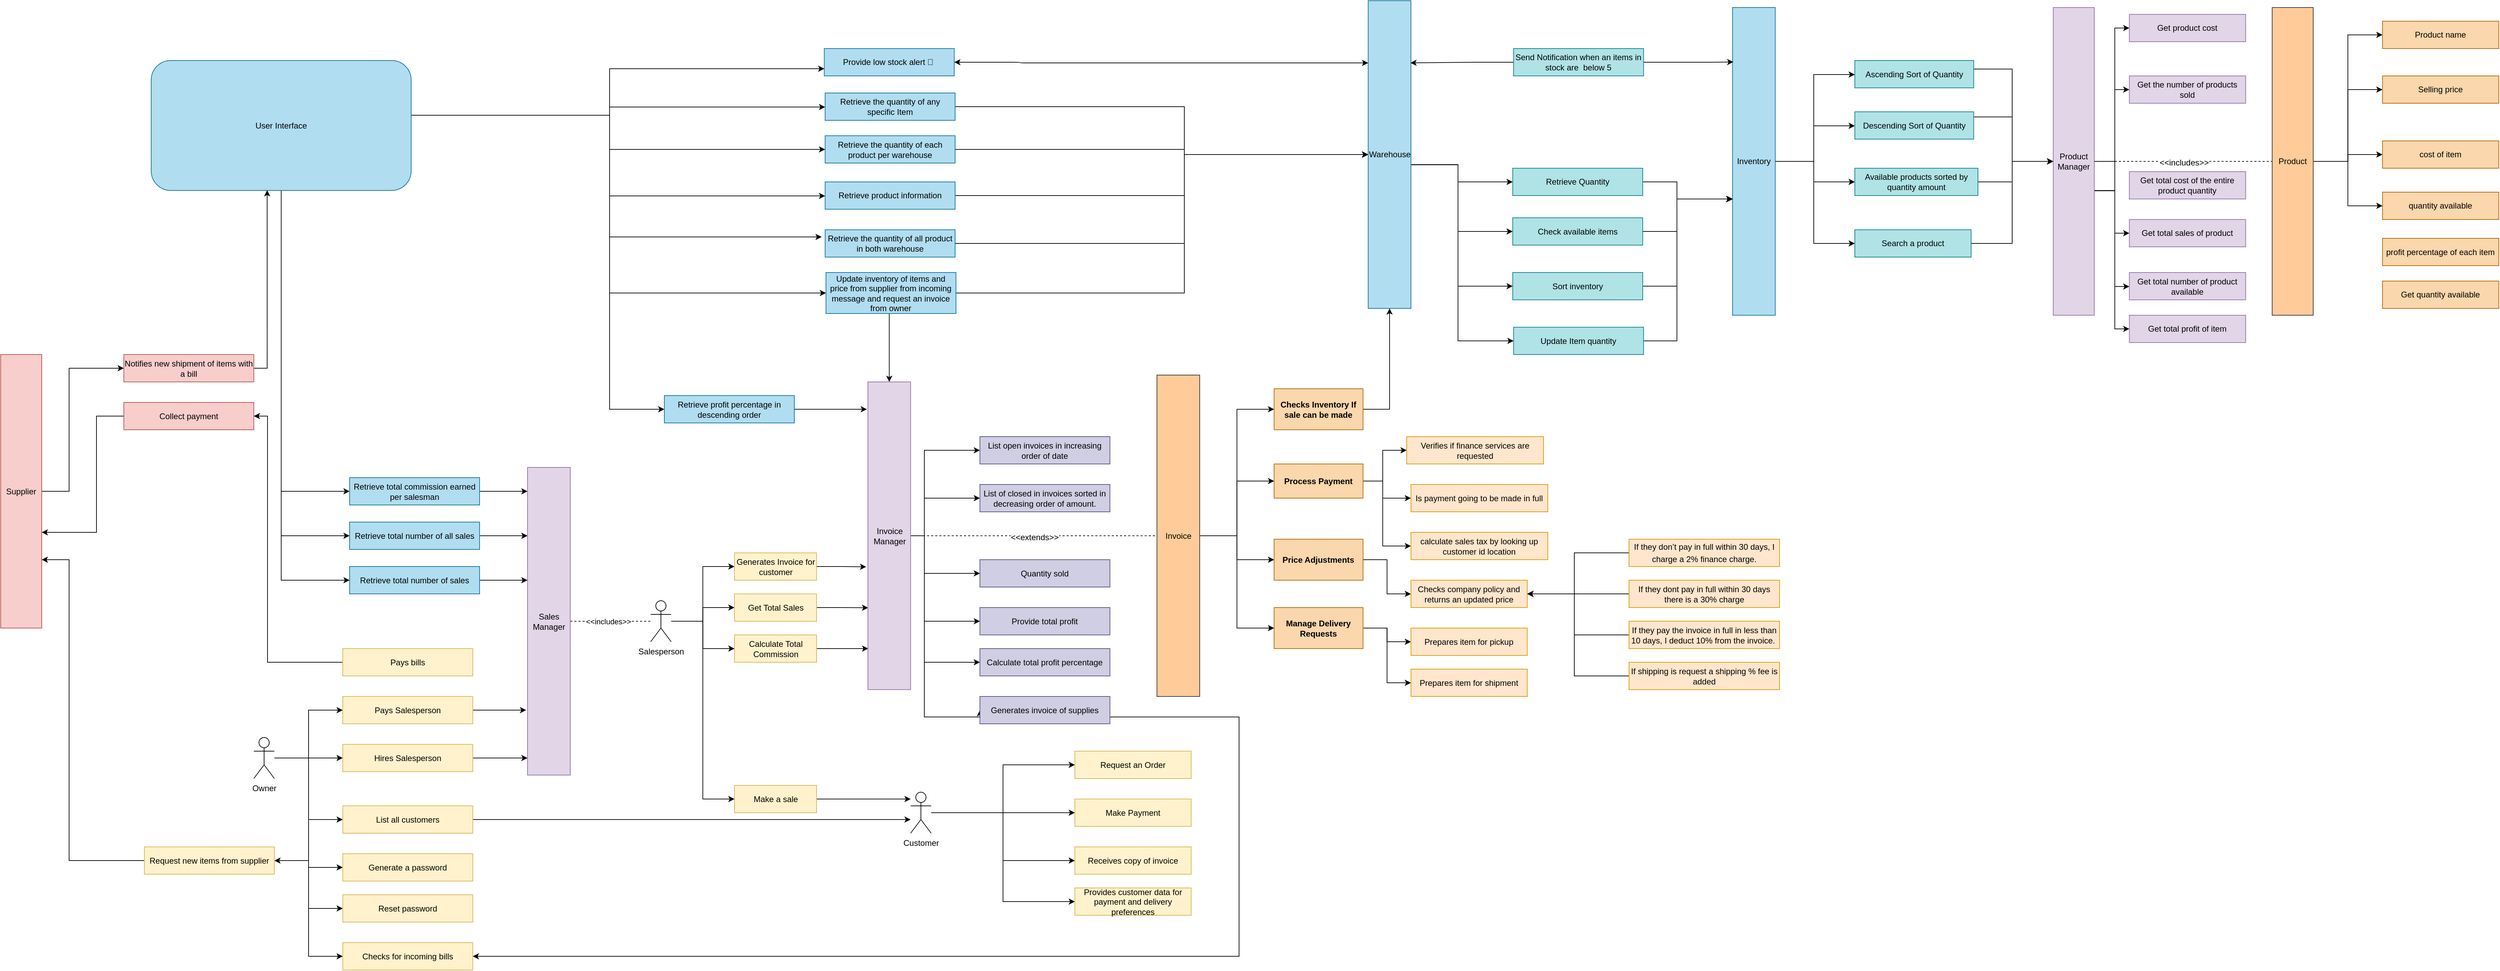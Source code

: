 <mxfile version="16.5.1" type="device"><diagram id="qvKBZoAzHhXvtCBrUvhM" name="Page-1"><mxGraphModel dx="4019" dy="811" grid="1" gridSize="10" guides="1" tooltips="1" connect="1" arrows="1" fold="1" page="1" pageScale="1" pageWidth="850" pageHeight="1100" math="0" shadow="0"><root><mxCell id="0"/><mxCell id="1" parent="0"/><mxCell id="gy51O4LpPUBFmCpG7Qxq-99" style="edgeStyle=orthogonalEdgeStyle;rounded=0;orthogonalLoop=1;jettySize=auto;html=1;fontSize=12;entryX=0;entryY=0.5;entryDx=0;entryDy=0;" parent="1" source="gy51O4LpPUBFmCpG7Qxq-48" target="gy51O4LpPUBFmCpG7Qxq-45" edge="1"><mxGeometry relative="1" as="geometry"><Array as="points"><mxPoint x="1410" y="2272.5"/><mxPoint x="1410" y="2367.5"/></Array></mxGeometry></mxCell><mxCell id="gy51O4LpPUBFmCpG7Qxq-208" style="edgeStyle=orthogonalEdgeStyle;rounded=0;orthogonalLoop=1;jettySize=auto;html=1;entryX=0;entryY=0.5;entryDx=0;entryDy=0;fontSize=12;" parent="1" source="gy51O4LpPUBFmCpG7Qxq-48" target="gy51O4LpPUBFmCpG7Qxq-44" edge="1"><mxGeometry relative="1" as="geometry"><Array as="points"><mxPoint x="1410" y="2272.5"/><mxPoint x="1410" y="2227.5"/></Array></mxGeometry></mxCell><mxCell id="gy51O4LpPUBFmCpG7Qxq-209" style="edgeStyle=orthogonalEdgeStyle;rounded=0;orthogonalLoop=1;jettySize=auto;html=1;fontSize=12;" parent="1" source="gy51O4LpPUBFmCpG7Qxq-48" target="gy51O4LpPUBFmCpG7Qxq-114" edge="1"><mxGeometry relative="1" as="geometry"><Array as="points"><mxPoint x="1410" y="2272.5"/><mxPoint x="1410" y="2297.5"/></Array></mxGeometry></mxCell><mxCell id="gy51O4LpPUBFmCpG7Qxq-48" value="Process Payment" style="rounded=0;whiteSpace=wrap;html=1;fontStyle=1;horizontal=1;verticalAlign=middle;fillColor=#fad7ac;strokeColor=#b46504;" parent="1" vertex="1"><mxGeometry x="1251.25" y="2247.5" width="130" height="50" as="geometry"/></mxCell><mxCell id="gy51O4LpPUBFmCpG7Qxq-25" style="edgeStyle=orthogonalEdgeStyle;rounded=0;orthogonalLoop=1;jettySize=auto;html=1;entryX=0;entryY=0.5;entryDx=0;entryDy=0;" parent="1" source="i9RxrYP4Cu110lm3CexR-2" target="gy51O4LpPUBFmCpG7Qxq-19" edge="1"><mxGeometry relative="1" as="geometry"/></mxCell><mxCell id="gy51O4LpPUBFmCpG7Qxq-26" style="edgeStyle=orthogonalEdgeStyle;rounded=0;orthogonalLoop=1;jettySize=auto;html=1;entryX=0;entryY=0.5;entryDx=0;entryDy=0;" parent="1" source="i9RxrYP4Cu110lm3CexR-2" target="gy51O4LpPUBFmCpG7Qxq-20" edge="1"><mxGeometry relative="1" as="geometry"/></mxCell><mxCell id="R4XS7ulPyJC8YvmVshV7-45" style="edgeStyle=orthogonalEdgeStyle;rounded=0;orthogonalLoop=1;jettySize=auto;html=1;entryX=0;entryY=0.5;entryDx=0;entryDy=0;" edge="1" parent="1" source="i9RxrYP4Cu110lm3CexR-2" target="R4XS7ulPyJC8YvmVshV7-8"><mxGeometry relative="1" as="geometry"/></mxCell><mxCell id="R4XS7ulPyJC8YvmVshV7-95" style="edgeStyle=orthogonalEdgeStyle;rounded=0;orthogonalLoop=1;jettySize=auto;html=1;entryX=0;entryY=0.5;entryDx=0;entryDy=0;" edge="1" parent="1" source="i9RxrYP4Cu110lm3CexR-2" target="R4XS7ulPyJC8YvmVshV7-94"><mxGeometry relative="1" as="geometry"/></mxCell><mxCell id="i9RxrYP4Cu110lm3CexR-2" value="Salesperson" style="shape=umlActor;verticalLabelPosition=bottom;verticalAlign=top;html=1;outlineConnect=0;" parent="1" vertex="1"><mxGeometry x="340" y="2447.5" width="30" height="60" as="geometry"/></mxCell><mxCell id="gy51O4LpPUBFmCpG7Qxq-85" style="edgeStyle=orthogonalEdgeStyle;rounded=0;orthogonalLoop=1;jettySize=auto;html=1;entryX=0;entryY=0.5;entryDx=0;entryDy=0;" parent="1" source="i9RxrYP4Cu110lm3CexR-4" target="gy51O4LpPUBFmCpG7Qxq-28" edge="1"><mxGeometry relative="1" as="geometry"/></mxCell><mxCell id="gy51O4LpPUBFmCpG7Qxq-86" style="edgeStyle=orthogonalEdgeStyle;rounded=0;orthogonalLoop=1;jettySize=auto;html=1;entryX=0;entryY=0.5;entryDx=0;entryDy=0;" parent="1" source="i9RxrYP4Cu110lm3CexR-4" target="gy51O4LpPUBFmCpG7Qxq-83" edge="1"><mxGeometry relative="1" as="geometry"/></mxCell><mxCell id="R4XS7ulPyJC8YvmVshV7-102" style="edgeStyle=orthogonalEdgeStyle;rounded=0;orthogonalLoop=1;jettySize=auto;html=1;entryX=0;entryY=0.5;entryDx=0;entryDy=0;" edge="1" parent="1" source="i9RxrYP4Cu110lm3CexR-4" target="gy51O4LpPUBFmCpG7Qxq-120"><mxGeometry relative="1" as="geometry"/></mxCell><mxCell id="R4XS7ulPyJC8YvmVshV7-111" style="edgeStyle=orthogonalEdgeStyle;rounded=0;orthogonalLoop=1;jettySize=auto;html=1;entryX=0;entryY=0.5;entryDx=0;entryDy=0;" edge="1" parent="1" source="i9RxrYP4Cu110lm3CexR-4" target="R4XS7ulPyJC8YvmVshV7-110"><mxGeometry relative="1" as="geometry"/></mxCell><mxCell id="i9RxrYP4Cu110lm3CexR-4" value="Customer" style="shape=umlActor;verticalLabelPosition=bottom;verticalAlign=top;html=1;outlineConnect=0;" parent="1" vertex="1"><mxGeometry x="720" y="2727.5" width="30" height="60" as="geometry"/></mxCell><mxCell id="R4XS7ulPyJC8YvmVshV7-157" style="edgeStyle=orthogonalEdgeStyle;rounded=0;orthogonalLoop=1;jettySize=auto;html=1;" edge="1" parent="1" source="i9RxrYP4Cu110lm3CexR-16"><mxGeometry relative="1" as="geometry"><mxPoint x="1921" y="1860" as="targetPoint"/><Array as="points"><mxPoint x="1840" y="1835"/><mxPoint x="1840" y="1860"/><mxPoint x="1921" y="1860"/></Array></mxGeometry></mxCell><mxCell id="i9RxrYP4Cu110lm3CexR-16" value="Retrieve Quantity" style="rounded=0;whiteSpace=wrap;html=1;fillColor=#b0e3e6;strokeColor=#0e8088;" parent="1" vertex="1"><mxGeometry x="1600" y="1815" width="190" height="40" as="geometry"/></mxCell><mxCell id="R4XS7ulPyJC8YvmVshV7-140" style="edgeStyle=orthogonalEdgeStyle;rounded=0;orthogonalLoop=1;jettySize=auto;html=1;entryX=0;entryY=0.5;entryDx=0;entryDy=0;" edge="1" parent="1" source="gy51O4LpPUBFmCpG7Qxq-11" target="gy51O4LpPUBFmCpG7Qxq-184"><mxGeometry relative="1" as="geometry"><Array as="points"><mxPoint x="2330" y="1670"/><mxPoint x="2330" y="1805"/></Array></mxGeometry></mxCell><mxCell id="gy51O4LpPUBFmCpG7Qxq-11" value="Ascending Sort of Quantity" style="rounded=0;whiteSpace=wrap;html=1;fillColor=#b0e3e6;strokeColor=#0e8088;" parent="1" vertex="1"><mxGeometry x="2100" y="1657.5" width="173.75" height="40" as="geometry"/></mxCell><mxCell id="R4XS7ulPyJC8YvmVshV7-127" style="edgeStyle=orthogonalEdgeStyle;rounded=0;orthogonalLoop=1;jettySize=auto;html=1;entryX=0;entryY=0.5;entryDx=0;entryDy=0;" edge="1" parent="1" source="gy51O4LpPUBFmCpG7Qxq-13" target="gy51O4LpPUBFmCpG7Qxq-142"><mxGeometry relative="1" as="geometry"><mxPoint x="1386" y="1795" as="targetPoint"/><Array as="points"><mxPoint x="1120" y="1788"/><mxPoint x="1120" y="1795"/></Array></mxGeometry></mxCell><mxCell id="gy51O4LpPUBFmCpG7Qxq-13" value="&lt;span&gt;Retrieve the quantity of each product per warehouse&lt;/span&gt;" style="rounded=0;whiteSpace=wrap;html=1;fillColor=#b1ddf0;strokeColor=#10739e;" parent="1" vertex="1"><mxGeometry x="595" y="1767.5" width="190" height="40" as="geometry"/></mxCell><mxCell id="R4XS7ulPyJC8YvmVshV7-25" style="edgeStyle=orthogonalEdgeStyle;rounded=0;orthogonalLoop=1;jettySize=auto;html=1;entryX=0.006;entryY=0.734;entryDx=0;entryDy=0;entryPerimeter=0;" edge="1" parent="1" source="gy51O4LpPUBFmCpG7Qxq-19" target="gy51O4LpPUBFmCpG7Qxq-159"><mxGeometry relative="1" as="geometry"><Array as="points"/></mxGeometry></mxCell><mxCell id="gy51O4LpPUBFmCpG7Qxq-19" value="Get Total Sales" style="rounded=0;whiteSpace=wrap;html=1;fillColor=#fff2cc;strokeColor=#d6b656;" parent="1" vertex="1"><mxGeometry x="462.5" y="2437.5" width="120" height="40" as="geometry"/></mxCell><mxCell id="R4XS7ulPyJC8YvmVshV7-26" style="edgeStyle=orthogonalEdgeStyle;rounded=0;orthogonalLoop=1;jettySize=auto;html=1;" edge="1" parent="1" source="gy51O4LpPUBFmCpG7Qxq-20"><mxGeometry relative="1" as="geometry"><mxPoint x="658" y="2517.5" as="targetPoint"/><Array as="points"><mxPoint x="658" y="2517.5"/></Array></mxGeometry></mxCell><mxCell id="gy51O4LpPUBFmCpG7Qxq-20" value="Calculate Total Commission" style="rounded=0;whiteSpace=wrap;html=1;fillColor=#fff2cc;strokeColor=#d6b656;" parent="1" vertex="1"><mxGeometry x="462.5" y="2497.5" width="120" height="40" as="geometry"/></mxCell><mxCell id="gy51O4LpPUBFmCpG7Qxq-28" value="Request an Order" style="rounded=0;whiteSpace=wrap;html=1;fillColor=#fff2cc;strokeColor=#d6b656;" parent="1" vertex="1"><mxGeometry x="960" y="2667.5" width="170" height="40" as="geometry"/></mxCell><mxCell id="R4XS7ulPyJC8YvmVshV7-53" style="edgeStyle=orthogonalEdgeStyle;rounded=0;orthogonalLoop=1;jettySize=auto;html=1;entryX=0;entryY=0.5;entryDx=0;entryDy=0;" edge="1" parent="1" source="gy51O4LpPUBFmCpG7Qxq-31" target="R4XS7ulPyJC8YvmVshV7-10"><mxGeometry relative="1" as="geometry"/></mxCell><mxCell id="R4XS7ulPyJC8YvmVshV7-55" style="edgeStyle=orthogonalEdgeStyle;rounded=0;orthogonalLoop=1;jettySize=auto;html=1;entryX=0;entryY=0.5;entryDx=0;entryDy=0;" edge="1" parent="1" source="gy51O4LpPUBFmCpG7Qxq-31" target="R4XS7ulPyJC8YvmVshV7-54"><mxGeometry relative="1" as="geometry"/></mxCell><mxCell id="R4XS7ulPyJC8YvmVshV7-90" style="edgeStyle=orthogonalEdgeStyle;rounded=0;orthogonalLoop=1;jettySize=auto;html=1;entryX=0;entryY=0.5;entryDx=0;entryDy=0;" edge="1" parent="1" source="gy51O4LpPUBFmCpG7Qxq-31" target="R4XS7ulPyJC8YvmVshV7-89"><mxGeometry relative="1" as="geometry"/></mxCell><mxCell id="R4XS7ulPyJC8YvmVshV7-97" style="edgeStyle=orthogonalEdgeStyle;rounded=0;orthogonalLoop=1;jettySize=auto;html=1;entryX=0;entryY=0.5;entryDx=0;entryDy=0;" edge="1" parent="1" source="gy51O4LpPUBFmCpG7Qxq-31" target="R4XS7ulPyJC8YvmVshV7-96"><mxGeometry relative="1" as="geometry"/></mxCell><mxCell id="R4XS7ulPyJC8YvmVshV7-105" style="edgeStyle=orthogonalEdgeStyle;rounded=0;orthogonalLoop=1;jettySize=auto;html=1;entryX=0;entryY=0.5;entryDx=0;entryDy=0;" edge="1" parent="1" source="gy51O4LpPUBFmCpG7Qxq-31" target="R4XS7ulPyJC8YvmVshV7-103"><mxGeometry relative="1" as="geometry"/></mxCell><mxCell id="R4XS7ulPyJC8YvmVshV7-106" style="edgeStyle=orthogonalEdgeStyle;rounded=0;orthogonalLoop=1;jettySize=auto;html=1;entryX=0;entryY=0.5;entryDx=0;entryDy=0;" edge="1" parent="1" source="gy51O4LpPUBFmCpG7Qxq-31" target="R4XS7ulPyJC8YvmVshV7-104"><mxGeometry relative="1" as="geometry"/></mxCell><mxCell id="R4XS7ulPyJC8YvmVshV7-120" style="edgeStyle=orthogonalEdgeStyle;rounded=0;orthogonalLoop=1;jettySize=auto;html=1;entryX=1;entryY=0.5;entryDx=0;entryDy=0;" edge="1" parent="1" source="gy51O4LpPUBFmCpG7Qxq-31" target="R4XS7ulPyJC8YvmVshV7-107"><mxGeometry relative="1" as="geometry"><Array as="points"><mxPoint x="-160" y="2677.5"/><mxPoint x="-160" y="2827.5"/></Array></mxGeometry></mxCell><mxCell id="gy51O4LpPUBFmCpG7Qxq-31" value="Owner" style="shape=umlActor;verticalLabelPosition=bottom;verticalAlign=top;html=1;outlineConnect=0;" parent="1" vertex="1"><mxGeometry x="-240" y="2647.5" width="30" height="60" as="geometry"/></mxCell><mxCell id="gy51O4LpPUBFmCpG7Qxq-44" value="Verifies if finance services are requested" style="rounded=0;whiteSpace=wrap;html=1;fillColor=#ffe6cc;strokeColor=#d79b00;" parent="1" vertex="1"><mxGeometry x="1445" y="2207.5" width="200" height="40" as="geometry"/></mxCell><mxCell id="gy51O4LpPUBFmCpG7Qxq-45" value="calculate sales tax by looking up customer id location" style="rounded=0;whiteSpace=wrap;html=1;fillColor=#ffe6cc;strokeColor=#d79b00;" parent="1" vertex="1"><mxGeometry x="1451.25" y="2347.5" width="200" height="40" as="geometry"/></mxCell><mxCell id="gy51O4LpPUBFmCpG7Qxq-57" value="Prepares item for pickup" style="rounded=0;whiteSpace=wrap;html=1;fillColor=#ffe6cc;strokeColor=#d79b00;" parent="1" vertex="1"><mxGeometry x="1451.25" y="2487.5" width="170" height="40" as="geometry"/></mxCell><mxCell id="gy51O4LpPUBFmCpG7Qxq-58" value="Prepares item for shipment" style="rounded=0;whiteSpace=wrap;html=1;fillColor=#ffe6cc;strokeColor=#d79b00;" parent="1" vertex="1"><mxGeometry x="1451.25" y="2547.5" width="170" height="40" as="geometry"/></mxCell><mxCell id="gy51O4LpPUBFmCpG7Qxq-101" style="edgeStyle=orthogonalEdgeStyle;rounded=0;orthogonalLoop=1;jettySize=auto;html=1;entryX=0;entryY=0.5;entryDx=0;entryDy=0;fontSize=12;" parent="1" source="gy51O4LpPUBFmCpG7Qxq-81" target="gy51O4LpPUBFmCpG7Qxq-57" edge="1"><mxGeometry relative="1" as="geometry"/></mxCell><mxCell id="gy51O4LpPUBFmCpG7Qxq-102" style="edgeStyle=orthogonalEdgeStyle;rounded=0;orthogonalLoop=1;jettySize=auto;html=1;entryX=0;entryY=0.5;entryDx=0;entryDy=0;fontSize=12;" parent="1" source="gy51O4LpPUBFmCpG7Qxq-81" target="gy51O4LpPUBFmCpG7Qxq-58" edge="1"><mxGeometry relative="1" as="geometry"/></mxCell><mxCell id="gy51O4LpPUBFmCpG7Qxq-81" value="Manage Delivery Requests" style="rounded=0;whiteSpace=wrap;html=1;fontStyle=1;horizontal=1;verticalAlign=middle;fillColor=#fad7ac;strokeColor=#b46504;" parent="1" vertex="1"><mxGeometry x="1251.25" y="2457.5" width="130" height="60" as="geometry"/></mxCell><mxCell id="gy51O4LpPUBFmCpG7Qxq-127" style="edgeStyle=orthogonalEdgeStyle;rounded=0;orthogonalLoop=1;jettySize=auto;html=1;fontSize=12;entryX=0;entryY=0.5;entryDx=0;entryDy=0;" parent="1" source="gy51O4LpPUBFmCpG7Qxq-82" target="gy51O4LpPUBFmCpG7Qxq-11" edge="1"><mxGeometry relative="1" as="geometry"><Array as="points"><mxPoint x="2040" y="1805"/><mxPoint x="2040" y="1678"/><mxPoint x="2100" y="1678"/></Array></mxGeometry></mxCell><mxCell id="R4XS7ulPyJC8YvmVshV7-158" style="edgeStyle=orthogonalEdgeStyle;rounded=0;orthogonalLoop=1;jettySize=auto;html=1;entryX=0;entryY=0.5;entryDx=0;entryDy=0;" edge="1" parent="1" source="gy51O4LpPUBFmCpG7Qxq-82" target="R4XS7ulPyJC8YvmVshV7-131"><mxGeometry relative="1" as="geometry"><Array as="points"><mxPoint x="2040" y="1805"/><mxPoint x="2040" y="1835"/></Array></mxGeometry></mxCell><mxCell id="R4XS7ulPyJC8YvmVshV7-161" style="edgeStyle=orthogonalEdgeStyle;rounded=0;orthogonalLoop=1;jettySize=auto;html=1;entryX=0;entryY=0.5;entryDx=0;entryDy=0;" edge="1" parent="1" source="gy51O4LpPUBFmCpG7Qxq-82" target="gy51O4LpPUBFmCpG7Qxq-185"><mxGeometry relative="1" as="geometry"><Array as="points"><mxPoint x="2040" y="1805"/><mxPoint x="2040" y="1925"/></Array></mxGeometry></mxCell><mxCell id="gy51O4LpPUBFmCpG7Qxq-82" value="Inventory" style="rounded=0;whiteSpace=wrap;html=1;fontFamily=Helvetica;fontSize=12;align=center;strokeColor=#10739e;fillColor=#b1ddf0;" parent="1" vertex="1"><mxGeometry x="1921.25" y="1580" width="62.5" height="450" as="geometry"/></mxCell><mxCell id="gy51O4LpPUBFmCpG7Qxq-83" value="Receives copy of invoice" style="rounded=0;whiteSpace=wrap;html=1;fillColor=#fff2cc;strokeColor=#d6b656;" parent="1" vertex="1"><mxGeometry x="960" y="2807.5" width="170" height="40" as="geometry"/></mxCell><mxCell id="gy51O4LpPUBFmCpG7Qxq-103" style="edgeStyle=orthogonalEdgeStyle;rounded=0;orthogonalLoop=1;jettySize=auto;html=1;fontSize=12;" parent="1" source="gy51O4LpPUBFmCpG7Qxq-91" target="gy51O4LpPUBFmCpG7Qxq-100" edge="1"><mxGeometry relative="1" as="geometry"/></mxCell><mxCell id="gy51O4LpPUBFmCpG7Qxq-91" value="Price Adjustments" style="rounded=0;whiteSpace=wrap;html=1;fontStyle=1;horizontal=1;verticalAlign=middle;fillColor=#fad7ac;strokeColor=#b46504;" parent="1" vertex="1"><mxGeometry x="1251.25" y="2357.5" width="130" height="60" as="geometry"/></mxCell><mxCell id="gy51O4LpPUBFmCpG7Qxq-105" style="edgeStyle=orthogonalEdgeStyle;rounded=0;orthogonalLoop=1;jettySize=auto;html=1;entryX=1;entryY=0.5;entryDx=0;entryDy=0;fontSize=12;" parent="1" source="gy51O4LpPUBFmCpG7Qxq-96" target="gy51O4LpPUBFmCpG7Qxq-100" edge="1"><mxGeometry relative="1" as="geometry"/></mxCell><mxCell id="gy51O4LpPUBFmCpG7Qxq-96" value="If they dont pay in full within 30 days there is a 30% charge" style="rounded=0;whiteSpace=wrap;html=1;fillColor=#ffe6cc;strokeColor=#d79b00;" parent="1" vertex="1"><mxGeometry x="1770" y="2417.5" width="220" height="40" as="geometry"/></mxCell><mxCell id="gy51O4LpPUBFmCpG7Qxq-104" style="edgeStyle=orthogonalEdgeStyle;rounded=0;orthogonalLoop=1;jettySize=auto;html=1;entryX=1;entryY=0.5;entryDx=0;entryDy=0;fontSize=12;" parent="1" source="gy51O4LpPUBFmCpG7Qxq-97" target="gy51O4LpPUBFmCpG7Qxq-100" edge="1"><mxGeometry relative="1" as="geometry"><Array as="points"><mxPoint x="1690" y="2377.5"/><mxPoint x="1690" y="2437.5"/></Array></mxGeometry></mxCell><mxCell id="gy51O4LpPUBFmCpG7Qxq-97" value="&lt;p class=&quot;MsoNormal&quot; style=&quot;margin: 0in ; font-family: &amp;#34;calibri&amp;#34; , sans-serif&quot;&gt;&lt;font style=&quot;font-size: 12px&quot;&gt;If they don’t pay in full within 30 days, I charge a 2% finance charge.&lt;/font&gt;&lt;span style=&quot;font-size: 12pt&quot;&gt;&lt;/span&gt;&lt;/p&gt;" style="rounded=0;whiteSpace=wrap;html=1;fillColor=#ffe6cc;strokeColor=#d79b00;" parent="1" vertex="1"><mxGeometry x="1770" y="2357.5" width="220" height="40" as="geometry"/></mxCell><mxCell id="gy51O4LpPUBFmCpG7Qxq-100" value="Checks company policy and returns an updated price" style="rounded=0;whiteSpace=wrap;html=1;fillColor=#ffe6cc;strokeColor=#d79b00;" parent="1" vertex="1"><mxGeometry x="1451.25" y="2417.5" width="170" height="40" as="geometry"/></mxCell><mxCell id="gy51O4LpPUBFmCpG7Qxq-217" style="edgeStyle=orthogonalEdgeStyle;rounded=0;orthogonalLoop=1;jettySize=auto;html=1;entryX=0.5;entryY=1;entryDx=0;entryDy=0;fontSize=12;" parent="1" source="gy51O4LpPUBFmCpG7Qxq-107" target="gy51O4LpPUBFmCpG7Qxq-142" edge="1"><mxGeometry relative="1" as="geometry"/></mxCell><mxCell id="gy51O4LpPUBFmCpG7Qxq-107" value="Checks Inventory If sale can be made" style="rounded=0;whiteSpace=wrap;html=1;fontStyle=1;horizontal=1;verticalAlign=middle;fillColor=#fad7ac;strokeColor=#b46504;" parent="1" vertex="1"><mxGeometry x="1251.25" y="2137.5" width="130" height="60" as="geometry"/></mxCell><mxCell id="gy51O4LpPUBFmCpG7Qxq-114" value="Is payment going to be made in full" style="rounded=0;whiteSpace=wrap;html=1;fillColor=#ffe6cc;strokeColor=#d79b00;" parent="1" vertex="1"><mxGeometry x="1451.25" y="2277.5" width="200" height="40" as="geometry"/></mxCell><mxCell id="gy51O4LpPUBFmCpG7Qxq-119" style="edgeStyle=orthogonalEdgeStyle;rounded=0;orthogonalLoop=1;jettySize=auto;html=1;entryX=1;entryY=0.5;entryDx=0;entryDy=0;fontSize=12;" parent="1" source="gy51O4LpPUBFmCpG7Qxq-118" target="gy51O4LpPUBFmCpG7Qxq-100" edge="1"><mxGeometry relative="1" as="geometry"><Array as="points"><mxPoint x="1690" y="2557.5"/><mxPoint x="1690" y="2437.5"/></Array></mxGeometry></mxCell><mxCell id="gy51O4LpPUBFmCpG7Qxq-118" value="If shipping is request a shipping % fee is added" style="rounded=0;whiteSpace=wrap;html=1;fillColor=#ffe6cc;strokeColor=#d79b00;" parent="1" vertex="1"><mxGeometry x="1770" y="2537.5" width="220" height="40" as="geometry"/></mxCell><mxCell id="gy51O4LpPUBFmCpG7Qxq-120" value="Make Payment" style="rounded=0;whiteSpace=wrap;html=1;fillColor=#fff2cc;strokeColor=#d6b656;" parent="1" vertex="1"><mxGeometry x="960" y="2737.5" width="170" height="40" as="geometry"/></mxCell><mxCell id="gy51O4LpPUBFmCpG7Qxq-125" style="edgeStyle=orthogonalEdgeStyle;rounded=0;orthogonalLoop=1;jettySize=auto;html=1;entryX=1;entryY=0.5;entryDx=0;entryDy=0;fontSize=12;" parent="1" source="gy51O4LpPUBFmCpG7Qxq-124" target="gy51O4LpPUBFmCpG7Qxq-100" edge="1"><mxGeometry relative="1" as="geometry"><Array as="points"><mxPoint x="1690" y="2497.5"/><mxPoint x="1690" y="2437.5"/></Array></mxGeometry></mxCell><mxCell id="gy51O4LpPUBFmCpG7Qxq-124" value="If they pay the invoice in full in less than 10 days, I deduct 10% from the invoice.&amp;nbsp;" style="rounded=0;whiteSpace=wrap;html=1;fillColor=#ffe6cc;strokeColor=#d79b00;" parent="1" vertex="1"><mxGeometry x="1770" y="2477.5" width="220" height="40" as="geometry"/></mxCell><mxCell id="gy51O4LpPUBFmCpG7Qxq-134" style="edgeStyle=orthogonalEdgeStyle;rounded=0;orthogonalLoop=1;jettySize=auto;html=1;fontSize=12;" parent="1" source="gy51O4LpPUBFmCpG7Qxq-128" target="gy51O4LpPUBFmCpG7Qxq-133" edge="1"><mxGeometry relative="1" as="geometry"><Array as="points"><mxPoint x="280" y="1737.5"/><mxPoint x="280" y="1725.5"/></Array></mxGeometry></mxCell><mxCell id="gy51O4LpPUBFmCpG7Qxq-140" style="edgeStyle=orthogonalEdgeStyle;rounded=0;orthogonalLoop=1;jettySize=auto;html=1;entryX=0;entryY=0.5;entryDx=0;entryDy=0;fontSize=12;" parent="1" source="gy51O4LpPUBFmCpG7Qxq-128" target="gy51O4LpPUBFmCpG7Qxq-13" edge="1"><mxGeometry relative="1" as="geometry"><Array as="points"><mxPoint x="280" y="1737.5"/><mxPoint x="280" y="1787.5"/></Array></mxGeometry></mxCell><mxCell id="gy51O4LpPUBFmCpG7Qxq-200" style="edgeStyle=orthogonalEdgeStyle;rounded=0;orthogonalLoop=1;jettySize=auto;html=1;entryX=0;entryY=0.5;entryDx=0;entryDy=0;fontSize=12;" parent="1" source="gy51O4LpPUBFmCpG7Qxq-128" target="gy51O4LpPUBFmCpG7Qxq-199" edge="1"><mxGeometry relative="1" as="geometry"><Array as="points"><mxPoint x="280" y="1737.5"/><mxPoint x="280" y="2167.5"/></Array></mxGeometry></mxCell><mxCell id="gy51O4LpPUBFmCpG7Qxq-205" style="edgeStyle=orthogonalEdgeStyle;rounded=0;orthogonalLoop=1;jettySize=auto;html=1;fontSize=12;" parent="1" source="gy51O4LpPUBFmCpG7Qxq-128" target="gy51O4LpPUBFmCpG7Qxq-204" edge="1"><mxGeometry relative="1" as="geometry"><Array as="points"><mxPoint x="280" y="1737.5"/><mxPoint x="280" y="1855.5"/></Array></mxGeometry></mxCell><mxCell id="R4XS7ulPyJC8YvmVshV7-48" style="edgeStyle=orthogonalEdgeStyle;rounded=0;orthogonalLoop=1;jettySize=auto;html=1;entryX=0;entryY=0.5;entryDx=0;entryDy=0;" edge="1" parent="1" source="gy51O4LpPUBFmCpG7Qxq-128" target="R4XS7ulPyJC8YvmVshV7-17"><mxGeometry relative="1" as="geometry"><Array as="points"><mxPoint x="-200" y="1907.5"/><mxPoint x="-200" y="2352.5"/></Array></mxGeometry></mxCell><mxCell id="R4XS7ulPyJC8YvmVshV7-50" style="edgeStyle=orthogonalEdgeStyle;rounded=0;orthogonalLoop=1;jettySize=auto;html=1;entryX=0;entryY=0.5;entryDx=0;entryDy=0;" edge="1" parent="1" source="gy51O4LpPUBFmCpG7Qxq-128" target="R4XS7ulPyJC8YvmVshV7-32"><mxGeometry relative="1" as="geometry"><Array as="points"><mxPoint x="-200" y="1907.5"/><mxPoint x="-200" y="2417.5"/></Array></mxGeometry></mxCell><mxCell id="R4XS7ulPyJC8YvmVshV7-51" style="edgeStyle=orthogonalEdgeStyle;rounded=0;orthogonalLoop=1;jettySize=auto;html=1;entryX=0;entryY=0.5;entryDx=0;entryDy=0;" edge="1" parent="1" source="gy51O4LpPUBFmCpG7Qxq-128" target="R4XS7ulPyJC8YvmVshV7-19"><mxGeometry relative="1" as="geometry"><Array as="points"><mxPoint x="-200" y="1907.5"/><mxPoint x="-200" y="2287.5"/></Array></mxGeometry></mxCell><mxCell id="R4XS7ulPyJC8YvmVshV7-58" style="edgeStyle=orthogonalEdgeStyle;rounded=0;orthogonalLoop=1;jettySize=auto;html=1;entryX=0;entryY=0.5;entryDx=0;entryDy=0;" edge="1" parent="1" source="gy51O4LpPUBFmCpG7Qxq-128" target="gy51O4LpPUBFmCpG7Qxq-129"><mxGeometry relative="1" as="geometry"><Array as="points"><mxPoint x="280" y="1737.5"/><mxPoint x="280" y="1997.5"/></Array></mxGeometry></mxCell><mxCell id="R4XS7ulPyJC8YvmVshV7-82" style="edgeStyle=orthogonalEdgeStyle;rounded=0;orthogonalLoop=1;jettySize=auto;html=1;" edge="1" parent="1" source="gy51O4LpPUBFmCpG7Qxq-128"><mxGeometry relative="1" as="geometry"><mxPoint x="590" y="1915.5" as="targetPoint"/><Array as="points"><mxPoint x="280" y="1737.5"/><mxPoint x="280" y="1915.5"/></Array></mxGeometry></mxCell><mxCell id="R4XS7ulPyJC8YvmVshV7-84" style="edgeStyle=orthogonalEdgeStyle;rounded=0;orthogonalLoop=1;jettySize=auto;html=1;entryX=0;entryY=0.75;entryDx=0;entryDy=0;" edge="1" parent="1" source="gy51O4LpPUBFmCpG7Qxq-128" target="R4XS7ulPyJC8YvmVshV7-66"><mxGeometry relative="1" as="geometry"><Array as="points"><mxPoint x="280" y="1737.5"/><mxPoint x="280" y="1669.5"/><mxPoint x="594" y="1669.5"/></Array></mxGeometry></mxCell><mxCell id="gy51O4LpPUBFmCpG7Qxq-128" value="User Interface" style="rounded=1;whiteSpace=wrap;html=1;fontFamily=Helvetica;fontSize=12;fontColor=rgb(0, 0, 0);align=center;strokeColor=#10739e;fillColor=#b1ddf0;" parent="1" vertex="1"><mxGeometry x="-390" y="1657.5" width="380" height="190" as="geometry"/></mxCell><mxCell id="R4XS7ulPyJC8YvmVshV7-85" style="edgeStyle=orthogonalEdgeStyle;rounded=0;orthogonalLoop=1;jettySize=auto;html=1;entryX=0.5;entryY=0;entryDx=0;entryDy=0;" edge="1" parent="1" source="gy51O4LpPUBFmCpG7Qxq-129" target="gy51O4LpPUBFmCpG7Qxq-159"><mxGeometry relative="1" as="geometry"><mxPoint x="830" y="2137.5" as="targetPoint"/><Array as="points"><mxPoint x="689" y="1977.5"/><mxPoint x="689" y="1977.5"/></Array></mxGeometry></mxCell><mxCell id="R4XS7ulPyJC8YvmVshV7-130" style="edgeStyle=orthogonalEdgeStyle;rounded=0;orthogonalLoop=1;jettySize=auto;html=1;entryX=0;entryY=0.5;entryDx=0;entryDy=0;" edge="1" parent="1" source="gy51O4LpPUBFmCpG7Qxq-129" target="gy51O4LpPUBFmCpG7Qxq-142"><mxGeometry relative="1" as="geometry"><Array as="points"><mxPoint x="1120" y="1998"/><mxPoint x="1120" y="1795"/></Array></mxGeometry></mxCell><mxCell id="gy51O4LpPUBFmCpG7Qxq-129" value="Update inventory of items and price from supplier from incoming message and request an invoice from owner" style="rounded=0;whiteSpace=wrap;html=1;fillColor=#b1ddf0;strokeColor=#10739e;" parent="1" vertex="1"><mxGeometry x="596.25" y="1967.5" width="190" height="60" as="geometry"/></mxCell><mxCell id="R4XS7ulPyJC8YvmVshV7-139" style="edgeStyle=orthogonalEdgeStyle;rounded=0;orthogonalLoop=1;jettySize=auto;html=1;entryX=0;entryY=0.5;entryDx=0;entryDy=0;" edge="1" parent="1" source="gy51O4LpPUBFmCpG7Qxq-131" target="gy51O4LpPUBFmCpG7Qxq-184"><mxGeometry relative="1" as="geometry"><Array as="points"><mxPoint x="2330" y="1740"/><mxPoint x="2330" y="1805"/></Array></mxGeometry></mxCell><mxCell id="gy51O4LpPUBFmCpG7Qxq-131" value="Descending Sort of Quantity" style="rounded=0;whiteSpace=wrap;html=1;fillColor=#b0e3e6;strokeColor=#0e8088;" parent="1" vertex="1"><mxGeometry x="2100" y="1732.5" width="173.75" height="40" as="geometry"/></mxCell><mxCell id="R4XS7ulPyJC8YvmVshV7-126" style="edgeStyle=orthogonalEdgeStyle;rounded=0;orthogonalLoop=1;jettySize=auto;html=1;entryX=0;entryY=0.5;entryDx=0;entryDy=0;" edge="1" parent="1" source="gy51O4LpPUBFmCpG7Qxq-133" target="gy51O4LpPUBFmCpG7Qxq-142"><mxGeometry relative="1" as="geometry"><Array as="points"><mxPoint x="1120" y="1725"/><mxPoint x="1120" y="1795"/></Array></mxGeometry></mxCell><mxCell id="gy51O4LpPUBFmCpG7Qxq-133" value="Retrieve the quantity of any specific Item" style="rounded=0;whiteSpace=wrap;html=1;fillColor=#b1ddf0;strokeColor=#10739e;" parent="1" vertex="1"><mxGeometry x="595" y="1705" width="190" height="40" as="geometry"/></mxCell><mxCell id="gy51O4LpPUBFmCpG7Qxq-151" style="edgeStyle=orthogonalEdgeStyle;rounded=0;orthogonalLoop=1;jettySize=auto;html=1;entryX=0;entryY=0.5;entryDx=0;entryDy=0;fontSize=12;exitX=1.006;exitY=0.533;exitDx=0;exitDy=0;exitPerimeter=0;" parent="1" source="gy51O4LpPUBFmCpG7Qxq-142" target="gy51O4LpPUBFmCpG7Qxq-148" edge="1"><mxGeometry relative="1" as="geometry"><Array as="points"><mxPoint x="1520" y="1810"/><mxPoint x="1520" y="1907"/></Array></mxGeometry></mxCell><mxCell id="gy51O4LpPUBFmCpG7Qxq-153" style="edgeStyle=orthogonalEdgeStyle;rounded=0;orthogonalLoop=1;jettySize=auto;html=1;entryX=0;entryY=0.5;entryDx=0;entryDy=0;fontSize=12;exitX=0.994;exitY=0.556;exitDx=0;exitDy=0;exitPerimeter=0;" parent="1" source="gy51O4LpPUBFmCpG7Qxq-142" target="gy51O4LpPUBFmCpG7Qxq-150" edge="1"><mxGeometry relative="1" as="geometry"><Array as="points"><mxPoint x="1451" y="1810"/><mxPoint x="1520" y="1810"/><mxPoint x="1520" y="1987"/></Array><mxPoint x="1452" y="1820" as="sourcePoint"/></mxGeometry></mxCell><mxCell id="R4XS7ulPyJC8YvmVshV7-112" style="edgeStyle=orthogonalEdgeStyle;rounded=0;orthogonalLoop=1;jettySize=auto;html=1;entryX=0;entryY=0.5;entryDx=0;entryDy=0;exitX=1.002;exitY=0.533;exitDx=0;exitDy=0;exitPerimeter=0;" edge="1" parent="1" source="gy51O4LpPUBFmCpG7Qxq-142" target="R4XS7ulPyJC8YvmVshV7-71"><mxGeometry relative="1" as="geometry"><Array as="points"><mxPoint x="1520" y="1810"/><mxPoint x="1520" y="2067"/></Array></mxGeometry></mxCell><mxCell id="R4XS7ulPyJC8YvmVshV7-151" style="edgeStyle=orthogonalEdgeStyle;rounded=0;orthogonalLoop=1;jettySize=auto;html=1;exitX=1;exitY=0.533;exitDx=0;exitDy=0;exitPerimeter=0;entryX=0;entryY=0.5;entryDx=0;entryDy=0;" edge="1" parent="1" source="gy51O4LpPUBFmCpG7Qxq-142" target="i9RxrYP4Cu110lm3CexR-16"><mxGeometry relative="1" as="geometry"><mxPoint x="1510" y="1835" as="sourcePoint"/><mxPoint x="1580" y="1835" as="targetPoint"/><Array as="points"><mxPoint x="1520" y="1810"/><mxPoint x="1520" y="1835"/></Array></mxGeometry></mxCell><mxCell id="gy51O4LpPUBFmCpG7Qxq-142" value="Warehouse" style="rounded=0;whiteSpace=wrap;html=1;horizontal=1;fillColor=#b1ddf0;strokeColor=#10739e;" parent="1" vertex="1"><mxGeometry x="1388.75" y="1570" width="62.5" height="450" as="geometry"/></mxCell><mxCell id="R4XS7ulPyJC8YvmVshV7-156" style="edgeStyle=orthogonalEdgeStyle;rounded=0;orthogonalLoop=1;jettySize=auto;html=1;" edge="1" parent="1" source="gy51O4LpPUBFmCpG7Qxq-148"><mxGeometry relative="1" as="geometry"><mxPoint x="1922" y="1860" as="targetPoint"/><Array as="points"><mxPoint x="1840" y="1908"/><mxPoint x="1840" y="1860"/><mxPoint x="1922" y="1860"/></Array></mxGeometry></mxCell><mxCell id="gy51O4LpPUBFmCpG7Qxq-148" value="Check available items" style="rounded=0;whiteSpace=wrap;html=1;fillColor=#b0e3e6;strokeColor=#0e8088;" parent="1" vertex="1"><mxGeometry x="1600" y="1887.5" width="190" height="40" as="geometry"/></mxCell><mxCell id="R4XS7ulPyJC8YvmVshV7-155" style="edgeStyle=orthogonalEdgeStyle;rounded=0;orthogonalLoop=1;jettySize=auto;html=1;" edge="1" parent="1" source="gy51O4LpPUBFmCpG7Qxq-150"><mxGeometry relative="1" as="geometry"><mxPoint x="1921" y="1860" as="targetPoint"/><Array as="points"><mxPoint x="1840" y="1988"/><mxPoint x="1840" y="1860"/><mxPoint x="1921" y="1860"/></Array></mxGeometry></mxCell><mxCell id="gy51O4LpPUBFmCpG7Qxq-150" value="Sort inventory" style="rounded=0;whiteSpace=wrap;html=1;fillColor=#b0e3e6;strokeColor=#0e8088;" parent="1" vertex="1"><mxGeometry x="1600" y="1967.5" width="190" height="40" as="geometry"/></mxCell><mxCell id="R4XS7ulPyJC8YvmVshV7-153" style="edgeStyle=orthogonalEdgeStyle;rounded=0;orthogonalLoop=1;jettySize=auto;html=1;entryX=0.987;entryY=0.202;entryDx=0;entryDy=0;entryPerimeter=0;" edge="1" parent="1" source="gy51O4LpPUBFmCpG7Qxq-157" target="gy51O4LpPUBFmCpG7Qxq-142"><mxGeometry relative="1" as="geometry"><Array as="points"><mxPoint x="1547" y="1660"/><mxPoint x="1480" y="1661"/></Array></mxGeometry></mxCell><mxCell id="R4XS7ulPyJC8YvmVshV7-154" style="edgeStyle=orthogonalEdgeStyle;rounded=0;orthogonalLoop=1;jettySize=auto;html=1;entryX=0.019;entryY=0.177;entryDx=0;entryDy=0;entryPerimeter=0;" edge="1" parent="1" source="gy51O4LpPUBFmCpG7Qxq-157" target="gy51O4LpPUBFmCpG7Qxq-82"><mxGeometry relative="1" as="geometry"><Array as="points"><mxPoint x="1890" y="1660"/><mxPoint x="1890" y="1660"/></Array></mxGeometry></mxCell><mxCell id="gy51O4LpPUBFmCpG7Qxq-157" value="Send Notification when an items in stock are&amp;nbsp; below 5" style="rounded=0;whiteSpace=wrap;html=1;fillColor=#b0e3e6;strokeColor=#0e8088;" parent="1" vertex="1"><mxGeometry x="1601.25" y="1640" width="190" height="40" as="geometry"/></mxCell><mxCell id="gy51O4LpPUBFmCpG7Qxq-169" style="endArrow=none;dashed=1;html=1;fontFamily=Helvetica;fontSize=12;fontColor=rgb(0, 0, 0);align=center;strokeColor=rgb(0, 0, 0);edgeStyle=orthogonalEdgeStyle;" parent="1" source="gy51O4LpPUBFmCpG7Qxq-159" target="gy51O4LpPUBFmCpG7Qxq-168" edge="1"><mxGeometry relative="1" as="geometry"/></mxCell><mxCell id="gy51O4LpPUBFmCpG7Qxq-170" value="&amp;lt;&amp;lt;extends&amp;gt;&amp;gt;" style="edgeLabel;html=1;align=center;verticalAlign=middle;resizable=0;points=[];fontSize=12;" parent="gy51O4LpPUBFmCpG7Qxq-169" vertex="1" connectable="0"><mxGeometry x="0.005" y="-2" relative="1" as="geometry"><mxPoint as="offset"/></mxGeometry></mxCell><mxCell id="gy51O4LpPUBFmCpG7Qxq-171" style="edgeStyle=orthogonalEdgeStyle;rounded=0;orthogonalLoop=1;jettySize=auto;html=1;entryX=0;entryY=0.5;entryDx=0;entryDy=0;fontSize=12;" parent="1" source="gy51O4LpPUBFmCpG7Qxq-159" target="gy51O4LpPUBFmCpG7Qxq-167" edge="1"><mxGeometry relative="1" as="geometry"><Array as="points"><mxPoint x="740" y="2352.5"/><mxPoint x="740" y="2227.5"/></Array></mxGeometry></mxCell><mxCell id="gy51O4LpPUBFmCpG7Qxq-173" style="edgeStyle=orthogonalEdgeStyle;rounded=0;orthogonalLoop=1;jettySize=auto;html=1;entryX=0;entryY=0.5;entryDx=0;entryDy=0;fontSize=12;" parent="1" source="gy51O4LpPUBFmCpG7Qxq-159" target="gy51O4LpPUBFmCpG7Qxq-172" edge="1"><mxGeometry relative="1" as="geometry"><Array as="points"><mxPoint x="740" y="2352.5"/><mxPoint x="740" y="2297.5"/></Array></mxGeometry></mxCell><mxCell id="gy51O4LpPUBFmCpG7Qxq-194" style="edgeStyle=orthogonalEdgeStyle;rounded=0;orthogonalLoop=1;jettySize=auto;html=1;fontSize=12;" parent="1" source="gy51O4LpPUBFmCpG7Qxq-159" target="gy51O4LpPUBFmCpG7Qxq-193" edge="1"><mxGeometry relative="1" as="geometry"><Array as="points"><mxPoint x="740" y="2352.5"/><mxPoint x="740" y="2407.5"/></Array></mxGeometry></mxCell><mxCell id="gy51O4LpPUBFmCpG7Qxq-196" style="edgeStyle=orthogonalEdgeStyle;rounded=0;orthogonalLoop=1;jettySize=auto;html=1;fontSize=12;" parent="1" source="gy51O4LpPUBFmCpG7Qxq-159" target="gy51O4LpPUBFmCpG7Qxq-195" edge="1"><mxGeometry relative="1" as="geometry"><Array as="points"><mxPoint x="740" y="2352.5"/><mxPoint x="740" y="2477.5"/></Array></mxGeometry></mxCell><mxCell id="gy51O4LpPUBFmCpG7Qxq-198" style="edgeStyle=orthogonalEdgeStyle;rounded=0;orthogonalLoop=1;jettySize=auto;html=1;entryX=0;entryY=0.5;entryDx=0;entryDy=0;fontSize=12;" parent="1" source="gy51O4LpPUBFmCpG7Qxq-159" target="gy51O4LpPUBFmCpG7Qxq-197" edge="1"><mxGeometry relative="1" as="geometry"><Array as="points"><mxPoint x="740" y="2352.5"/><mxPoint x="740" y="2537.5"/></Array></mxGeometry></mxCell><mxCell id="R4XS7ulPyJC8YvmVshV7-87" style="edgeStyle=orthogonalEdgeStyle;rounded=0;orthogonalLoop=1;jettySize=auto;html=1;entryX=0;entryY=0.5;entryDx=0;entryDy=0;" edge="1" parent="1" source="gy51O4LpPUBFmCpG7Qxq-159" target="R4XS7ulPyJC8YvmVshV7-86"><mxGeometry relative="1" as="geometry"><Array as="points"><mxPoint x="740" y="2352.5"/><mxPoint x="740" y="2617.5"/></Array></mxGeometry></mxCell><mxCell id="gy51O4LpPUBFmCpG7Qxq-159" value="Invoice Manager" style="rounded=0;whiteSpace=wrap;html=1;fontFamily=Helvetica;fontSize=12;align=center;strokeColor=#9673a6;fillColor=#e1d5e7;" parent="1" vertex="1"><mxGeometry x="657.5" y="2127.5" width="62.5" height="450" as="geometry"/></mxCell><mxCell id="gy51O4LpPUBFmCpG7Qxq-167" value="List open invoices in increasing order of date" style="rounded=0;whiteSpace=wrap;html=1;fillColor=#d0cee2;strokeColor=#56517e;" parent="1" vertex="1"><mxGeometry x="821.25" y="2207.5" width="190" height="40" as="geometry"/></mxCell><mxCell id="gy51O4LpPUBFmCpG7Qxq-210" style="edgeStyle=orthogonalEdgeStyle;rounded=0;orthogonalLoop=1;jettySize=auto;html=1;fontSize=12;" parent="1" source="gy51O4LpPUBFmCpG7Qxq-168" target="gy51O4LpPUBFmCpG7Qxq-91" edge="1"><mxGeometry relative="1" as="geometry"/></mxCell><mxCell id="gy51O4LpPUBFmCpG7Qxq-211" style="edgeStyle=orthogonalEdgeStyle;rounded=0;orthogonalLoop=1;jettySize=auto;html=1;entryX=0;entryY=0.5;entryDx=0;entryDy=0;fontSize=12;" parent="1" source="gy51O4LpPUBFmCpG7Qxq-168" target="gy51O4LpPUBFmCpG7Qxq-81" edge="1"><mxGeometry relative="1" as="geometry"/></mxCell><mxCell id="gy51O4LpPUBFmCpG7Qxq-212" style="edgeStyle=orthogonalEdgeStyle;rounded=0;orthogonalLoop=1;jettySize=auto;html=1;entryX=0;entryY=0.5;entryDx=0;entryDy=0;fontSize=12;" parent="1" source="gy51O4LpPUBFmCpG7Qxq-168" target="gy51O4LpPUBFmCpG7Qxq-48" edge="1"><mxGeometry relative="1" as="geometry"/></mxCell><mxCell id="gy51O4LpPUBFmCpG7Qxq-215" style="edgeStyle=orthogonalEdgeStyle;rounded=0;orthogonalLoop=1;jettySize=auto;html=1;entryX=0;entryY=0.5;entryDx=0;entryDy=0;fontSize=12;" parent="1" source="gy51O4LpPUBFmCpG7Qxq-168" target="gy51O4LpPUBFmCpG7Qxq-107" edge="1"><mxGeometry relative="1" as="geometry"/></mxCell><mxCell id="gy51O4LpPUBFmCpG7Qxq-168" value="Invoice" style="rounded=0;whiteSpace=wrap;html=1;horizontal=1;fillColor=#ffcc99;strokeColor=#36393d;" parent="1" vertex="1"><mxGeometry x="1080" y="2117.5" width="62.5" height="470" as="geometry"/></mxCell><mxCell id="gy51O4LpPUBFmCpG7Qxq-172" value="List of closed in invoices sorted in decreasing order of amount." style="rounded=0;whiteSpace=wrap;html=1;fillColor=#d0cee2;strokeColor=#56517e;" parent="1" vertex="1"><mxGeometry x="821.25" y="2277.5" width="190" height="40" as="geometry"/></mxCell><mxCell id="gy51O4LpPUBFmCpG7Qxq-179" style="edgeStyle=orthogonalEdgeStyle;rounded=0;orthogonalLoop=1;jettySize=auto;html=1;fontSize=12;" parent="1" source="gy51O4LpPUBFmCpG7Qxq-176" target="gy51O4LpPUBFmCpG7Qxq-178" edge="1"><mxGeometry relative="1" as="geometry"/></mxCell><mxCell id="gy51O4LpPUBFmCpG7Qxq-181" style="edgeStyle=orthogonalEdgeStyle;rounded=0;orthogonalLoop=1;jettySize=auto;html=1;fontSize=12;" parent="1" source="gy51O4LpPUBFmCpG7Qxq-176" target="gy51O4LpPUBFmCpG7Qxq-180" edge="1"><mxGeometry relative="1" as="geometry"/></mxCell><mxCell id="gy51O4LpPUBFmCpG7Qxq-190" style="edgeStyle=orthogonalEdgeStyle;rounded=0;orthogonalLoop=1;jettySize=auto;html=1;fontSize=12;" parent="1" source="gy51O4LpPUBFmCpG7Qxq-176" target="gy51O4LpPUBFmCpG7Qxq-182" edge="1"><mxGeometry relative="1" as="geometry"/></mxCell><mxCell id="gy51O4LpPUBFmCpG7Qxq-191" style="edgeStyle=orthogonalEdgeStyle;rounded=0;orthogonalLoop=1;jettySize=auto;html=1;fontSize=12;" parent="1" source="gy51O4LpPUBFmCpG7Qxq-176" target="gy51O4LpPUBFmCpG7Qxq-183" edge="1"><mxGeometry relative="1" as="geometry"/></mxCell><mxCell id="gy51O4LpPUBFmCpG7Qxq-176" value="Product" style="rounded=0;whiteSpace=wrap;html=1;horizontal=1;fillColor=#ffcc99;strokeColor=#36393d;" parent="1" vertex="1"><mxGeometry x="2710" y="1580" width="60" height="450" as="geometry"/></mxCell><mxCell id="gy51O4LpPUBFmCpG7Qxq-178" value="Product name" style="rounded=0;whiteSpace=wrap;html=1;fillColor=#fad7ac;strokeColor=#b46504;" parent="1" vertex="1"><mxGeometry x="2871.25" y="1600" width="170" height="40" as="geometry"/></mxCell><mxCell id="gy51O4LpPUBFmCpG7Qxq-180" value="Selling price" style="rounded=0;whiteSpace=wrap;html=1;fillColor=#fad7ac;strokeColor=#b46504;" parent="1" vertex="1"><mxGeometry x="2871.25" y="1680" width="170" height="40" as="geometry"/></mxCell><mxCell id="gy51O4LpPUBFmCpG7Qxq-182" value="cost of item" style="rounded=0;whiteSpace=wrap;html=1;fillColor=#fad7ac;strokeColor=#b46504;" parent="1" vertex="1"><mxGeometry x="2871.25" y="1775" width="170" height="40" as="geometry"/></mxCell><mxCell id="gy51O4LpPUBFmCpG7Qxq-183" value="quantity available" style="rounded=0;whiteSpace=wrap;html=1;fillColor=#fad7ac;strokeColor=#b46504;" parent="1" vertex="1"><mxGeometry x="2871.25" y="1850" width="170" height="40" as="geometry"/></mxCell><mxCell id="R4XS7ulPyJC8YvmVshV7-134" style="edgeStyle=orthogonalEdgeStyle;rounded=0;orthogonalLoop=1;jettySize=auto;html=1;entryX=0;entryY=0.5;entryDx=0;entryDy=0;" edge="1" parent="1" source="gy51O4LpPUBFmCpG7Qxq-184" target="R4XS7ulPyJC8YvmVshV7-133"><mxGeometry relative="1" as="geometry"><Array as="points"><mxPoint x="2480" y="1848"/><mxPoint x="2480" y="1910"/></Array></mxGeometry></mxCell><mxCell id="R4XS7ulPyJC8YvmVshV7-137" style="edgeStyle=orthogonalEdgeStyle;rounded=0;orthogonalLoop=1;jettySize=auto;html=1;" edge="1" parent="1" source="gy51O4LpPUBFmCpG7Qxq-184" target="R4XS7ulPyJC8YvmVshV7-136"><mxGeometry relative="1" as="geometry"><Array as="points"><mxPoint x="2480" y="1848"/><mxPoint x="2480" y="1988"/></Array></mxGeometry></mxCell><mxCell id="R4XS7ulPyJC8YvmVshV7-163" style="edgeStyle=orthogonalEdgeStyle;rounded=0;orthogonalLoop=1;jettySize=auto;html=1;entryX=0;entryY=0.5;entryDx=0;entryDy=0;exitX=0.994;exitY=0.595;exitDx=0;exitDy=0;exitPerimeter=0;" edge="1" parent="1" source="gy51O4LpPUBFmCpG7Qxq-184" target="R4XS7ulPyJC8YvmVshV7-159"><mxGeometry relative="1" as="geometry"><Array as="points"><mxPoint x="2480" y="1848"/><mxPoint x="2480" y="1700"/></Array></mxGeometry></mxCell><mxCell id="R4XS7ulPyJC8YvmVshV7-164" style="edgeStyle=orthogonalEdgeStyle;rounded=0;orthogonalLoop=1;jettySize=auto;html=1;entryX=0;entryY=0.5;entryDx=0;entryDy=0;exitX=1.003;exitY=0.595;exitDx=0;exitDy=0;exitPerimeter=0;" edge="1" parent="1" source="gy51O4LpPUBFmCpG7Qxq-184" target="R4XS7ulPyJC8YvmVshV7-160"><mxGeometry relative="1" as="geometry"><mxPoint x="2460" y="1847" as="sourcePoint"/><Array as="points"><mxPoint x="2480" y="1848"/><mxPoint x="2480" y="1610"/></Array></mxGeometry></mxCell><mxCell id="R4XS7ulPyJC8YvmVshV7-167" style="edgeStyle=orthogonalEdgeStyle;rounded=0;orthogonalLoop=1;jettySize=auto;html=1;entryX=0;entryY=0.5;entryDx=0;entryDy=0;" edge="1" parent="1" source="gy51O4LpPUBFmCpG7Qxq-184" target="R4XS7ulPyJC8YvmVshV7-166"><mxGeometry relative="1" as="geometry"><Array as="points"><mxPoint x="2480" y="1805"/><mxPoint x="2480" y="2050"/></Array></mxGeometry></mxCell><mxCell id="gy51O4LpPUBFmCpG7Qxq-184" value="Product Manager" style="rounded=0;whiteSpace=wrap;html=1;horizontal=1;fillColor=#e1d5e7;strokeColor=#9673a6;" parent="1" vertex="1"><mxGeometry x="2390" y="1580" width="60" height="450" as="geometry"/></mxCell><mxCell id="R4XS7ulPyJC8YvmVshV7-162" style="edgeStyle=orthogonalEdgeStyle;rounded=0;orthogonalLoop=1;jettySize=auto;html=1;entryX=0;entryY=0.5;entryDx=0;entryDy=0;" edge="1" parent="1" source="gy51O4LpPUBFmCpG7Qxq-185" target="gy51O4LpPUBFmCpG7Qxq-184"><mxGeometry relative="1" as="geometry"><Array as="points"><mxPoint x="2330" y="1925"/><mxPoint x="2330" y="1805"/></Array></mxGeometry></mxCell><mxCell id="gy51O4LpPUBFmCpG7Qxq-185" value="Search a product" style="rounded=0;whiteSpace=wrap;html=1;fillColor=#b0e3e6;strokeColor=#0e8088;" parent="1" vertex="1"><mxGeometry x="2100" y="1905" width="170" height="40" as="geometry"/></mxCell><mxCell id="gy51O4LpPUBFmCpG7Qxq-188" style="endArrow=none;dashed=1;html=1;fontFamily=Helvetica;fontSize=12;fontColor=rgb(0, 0, 0);align=center;strokeColor=rgb(0, 0, 0);edgeStyle=orthogonalEdgeStyle;exitX=1;exitY=0.5;exitDx=0;exitDy=0;entryX=0;entryY=0.5;entryDx=0;entryDy=0;" parent="1" source="gy51O4LpPUBFmCpG7Qxq-184" target="gy51O4LpPUBFmCpG7Qxq-176" edge="1"><mxGeometry relative="1" as="geometry"><mxPoint x="2501.25" y="1760" as="sourcePoint"/><mxPoint x="2801.25" y="1760" as="targetPoint"/></mxGeometry></mxCell><mxCell id="gy51O4LpPUBFmCpG7Qxq-189" value="&amp;lt;&amp;lt;includes&amp;gt;&amp;gt;" style="edgeLabel;html=1;align=center;verticalAlign=middle;resizable=0;points=[];fontSize=12;" parent="gy51O4LpPUBFmCpG7Qxq-188" vertex="1" connectable="0"><mxGeometry x="0.005" y="-2" relative="1" as="geometry"><mxPoint as="offset"/></mxGeometry></mxCell><mxCell id="gy51O4LpPUBFmCpG7Qxq-193" value="Quantity sold" style="rounded=0;whiteSpace=wrap;html=1;fillColor=#d0cee2;strokeColor=#56517e;" parent="1" vertex="1"><mxGeometry x="821.25" y="2387.5" width="190" height="40" as="geometry"/></mxCell><mxCell id="gy51O4LpPUBFmCpG7Qxq-195" value="Provide total profit" style="rounded=0;whiteSpace=wrap;html=1;fillColor=#d0cee2;strokeColor=#56517e;" parent="1" vertex="1"><mxGeometry x="821.25" y="2457.5" width="190" height="40" as="geometry"/></mxCell><mxCell id="gy51O4LpPUBFmCpG7Qxq-197" value="Calculate total profit percentage" style="rounded=0;whiteSpace=wrap;html=1;fillColor=#d0cee2;strokeColor=#56517e;" parent="1" vertex="1"><mxGeometry x="821.25" y="2517.5" width="190" height="40" as="geometry"/></mxCell><mxCell id="gy51O4LpPUBFmCpG7Qxq-202" style="edgeStyle=orthogonalEdgeStyle;rounded=0;orthogonalLoop=1;jettySize=auto;html=1;fontSize=12;" parent="1" source="gy51O4LpPUBFmCpG7Qxq-199" edge="1"><mxGeometry relative="1" as="geometry"><Array as="points"><mxPoint x="630" y="2167.5"/><mxPoint x="630" y="2167.5"/></Array><mxPoint x="656" y="2167.5" as="targetPoint"/></mxGeometry></mxCell><mxCell id="gy51O4LpPUBFmCpG7Qxq-199" value="Retrieve profit percentage in descending order" style="rounded=0;whiteSpace=wrap;html=1;fillColor=#b1ddf0;strokeColor=#10739e;" parent="1" vertex="1"><mxGeometry x="360" y="2147.5" width="190" height="40" as="geometry"/></mxCell><mxCell id="R4XS7ulPyJC8YvmVshV7-128" style="edgeStyle=orthogonalEdgeStyle;rounded=0;orthogonalLoop=1;jettySize=auto;html=1;entryX=0;entryY=0.5;entryDx=0;entryDy=0;" edge="1" parent="1" source="gy51O4LpPUBFmCpG7Qxq-204" target="gy51O4LpPUBFmCpG7Qxq-142"><mxGeometry relative="1" as="geometry"><Array as="points"><mxPoint x="1120" y="1855"/><mxPoint x="1120" y="1795"/></Array></mxGeometry></mxCell><mxCell id="gy51O4LpPUBFmCpG7Qxq-204" value="Retrieve product information" style="rounded=0;whiteSpace=wrap;html=1;fillColor=#b1ddf0;strokeColor=#10739e;" parent="1" vertex="1"><mxGeometry x="595" y="1835" width="190" height="40" as="geometry"/></mxCell><mxCell id="R4XS7ulPyJC8YvmVshV7-46" style="edgeStyle=orthogonalEdgeStyle;rounded=0;orthogonalLoop=1;jettySize=auto;html=1;entryX=-0.04;entryY=0.601;entryDx=0;entryDy=0;entryPerimeter=0;" edge="1" parent="1" source="R4XS7ulPyJC8YvmVshV7-8" target="gy51O4LpPUBFmCpG7Qxq-159"><mxGeometry relative="1" as="geometry"/></mxCell><mxCell id="R4XS7ulPyJC8YvmVshV7-8" value="Generates Invoice for customer" style="rounded=0;whiteSpace=wrap;html=1;fillColor=#fff2cc;strokeColor=#d6b656;" vertex="1" parent="1"><mxGeometry x="462.5" y="2377.5" width="120" height="40" as="geometry"/></mxCell><mxCell id="R4XS7ulPyJC8YvmVshV7-43" style="edgeStyle=orthogonalEdgeStyle;rounded=0;orthogonalLoop=1;jettySize=auto;html=1;" edge="1" parent="1" source="R4XS7ulPyJC8YvmVshV7-10"><mxGeometry relative="1" as="geometry"><mxPoint x="160" y="2677.5" as="targetPoint"/><Array as="points"><mxPoint x="160" y="2677.5"/></Array></mxGeometry></mxCell><mxCell id="R4XS7ulPyJC8YvmVshV7-10" value="Hires Salesperson" style="rounded=0;whiteSpace=wrap;html=1;fillColor=#fff2cc;strokeColor=#d6b656;" vertex="1" parent="1"><mxGeometry x="-110" y="2657.5" width="190" height="40" as="geometry"/></mxCell><mxCell id="R4XS7ulPyJC8YvmVshV7-41" style="edgeStyle=orthogonalEdgeStyle;rounded=0;orthogonalLoop=1;jettySize=auto;html=1;" edge="1" parent="1" source="R4XS7ulPyJC8YvmVshV7-17" target="R4XS7ulPyJC8YvmVshV7-33"><mxGeometry relative="1" as="geometry"><Array as="points"><mxPoint x="150" y="2352.5"/><mxPoint x="150" y="2352.5"/></Array></mxGeometry></mxCell><mxCell id="R4XS7ulPyJC8YvmVshV7-17" value="Retrieve total number of all sales" style="rounded=0;whiteSpace=wrap;html=1;fillColor=#b1ddf0;strokeColor=#10739e;" vertex="1" parent="1"><mxGeometry x="-100" y="2332.5" width="190" height="40" as="geometry"/></mxCell><mxCell id="R4XS7ulPyJC8YvmVshV7-47" style="edgeStyle=orthogonalEdgeStyle;rounded=0;orthogonalLoop=1;jettySize=auto;html=1;" edge="1" parent="1" source="R4XS7ulPyJC8YvmVshV7-19" target="R4XS7ulPyJC8YvmVshV7-33"><mxGeometry relative="1" as="geometry"><Array as="points"><mxPoint x="100" y="2287.5"/><mxPoint x="100" y="2287.5"/></Array></mxGeometry></mxCell><mxCell id="R4XS7ulPyJC8YvmVshV7-19" value="Retrieve total commission earned per salesman" style="rounded=0;whiteSpace=wrap;html=1;fillColor=#b1ddf0;strokeColor=#10739e;" vertex="1" parent="1"><mxGeometry x="-100" y="2267.5" width="190" height="40" as="geometry"/></mxCell><mxCell id="R4XS7ulPyJC8YvmVshV7-36" style="edgeStyle=orthogonalEdgeStyle;rounded=0;orthogonalLoop=1;jettySize=auto;html=1;" edge="1" parent="1" source="R4XS7ulPyJC8YvmVshV7-32" target="R4XS7ulPyJC8YvmVshV7-33"><mxGeometry relative="1" as="geometry"><mxPoint x="140" y="2567.5" as="targetPoint"/><Array as="points"><mxPoint x="140" y="2417.5"/><mxPoint x="140" y="2417.5"/></Array></mxGeometry></mxCell><mxCell id="R4XS7ulPyJC8YvmVshV7-32" value="Retrieve total number of sales" style="rounded=0;whiteSpace=wrap;html=1;fillColor=#b1ddf0;strokeColor=#10739e;" vertex="1" parent="1"><mxGeometry x="-100" y="2397.5" width="190" height="40" as="geometry"/></mxCell><mxCell id="R4XS7ulPyJC8YvmVshV7-34" style="endArrow=none;dashed=1;html=1;fontFamily=Helvetica;fontSize=11;fontColor=rgb(0, 0, 0);align=center;strokeColor=rgb(0, 0, 0);edgeStyle=orthogonalEdgeStyle;" edge="1" parent="1" source="R4XS7ulPyJC8YvmVshV7-33" target="i9RxrYP4Cu110lm3CexR-2"><mxGeometry relative="1" as="geometry"><mxPoint x="320" y="2487.5" as="targetPoint"/></mxGeometry></mxCell><mxCell id="R4XS7ulPyJC8YvmVshV7-44" value="&amp;lt;&amp;lt;includes&amp;gt;&amp;gt;" style="edgeLabel;html=1;align=center;verticalAlign=middle;resizable=0;points=[];" vertex="1" connectable="0" parent="R4XS7ulPyJC8YvmVshV7-34"><mxGeometry x="-0.04" relative="1" as="geometry"><mxPoint x="-1" as="offset"/></mxGeometry></mxCell><mxCell id="R4XS7ulPyJC8YvmVshV7-33" value="Sales Manager" style="rounded=0;whiteSpace=wrap;html=1;fontFamily=Helvetica;fontSize=12;align=center;strokeColor=#9673a6;fillColor=#e1d5e7;" vertex="1" parent="1"><mxGeometry x="160" y="2252.5" width="62.5" height="450" as="geometry"/></mxCell><mxCell id="R4XS7ulPyJC8YvmVshV7-56" style="edgeStyle=orthogonalEdgeStyle;rounded=0;orthogonalLoop=1;jettySize=auto;html=1;" edge="1" parent="1" source="R4XS7ulPyJC8YvmVshV7-54"><mxGeometry relative="1" as="geometry"><mxPoint x="158" y="2607.5" as="targetPoint"/><Array as="points"><mxPoint x="158" y="2607.5"/></Array></mxGeometry></mxCell><mxCell id="R4XS7ulPyJC8YvmVshV7-54" value="Pays Salesperson" style="rounded=0;whiteSpace=wrap;html=1;fillColor=#fff2cc;strokeColor=#d6b656;" vertex="1" parent="1"><mxGeometry x="-110" y="2587.5" width="190" height="40" as="geometry"/></mxCell><mxCell id="R4XS7ulPyJC8YvmVshV7-129" style="edgeStyle=orthogonalEdgeStyle;rounded=0;orthogonalLoop=1;jettySize=auto;html=1;entryX=0;entryY=0.5;entryDx=0;entryDy=0;" edge="1" parent="1" source="R4XS7ulPyJC8YvmVshV7-57" target="gy51O4LpPUBFmCpG7Qxq-142"><mxGeometry relative="1" as="geometry"><Array as="points"><mxPoint x="1120" y="1925"/><mxPoint x="1120" y="1795"/></Array></mxGeometry></mxCell><mxCell id="R4XS7ulPyJC8YvmVshV7-57" value="Retrieve the quantity of all product in both warehouse" style="rounded=0;whiteSpace=wrap;html=1;fillColor=#b1ddf0;strokeColor=#10739e;" vertex="1" parent="1"><mxGeometry x="595" y="1905" width="190" height="40" as="geometry"/></mxCell><mxCell id="R4XS7ulPyJC8YvmVshV7-125" style="endArrow=classic;startArrow=classic;html=1;fontFamily=Helvetica;fontSize=11;fontColor=rgb(0, 0, 0);align=center;strokeColor=rgb(0, 0, 0);edgeStyle=orthogonalEdgeStyle;" edge="1" parent="1" source="R4XS7ulPyJC8YvmVshV7-66" target="gy51O4LpPUBFmCpG7Qxq-142"><mxGeometry relative="1" as="geometry"><Array as="points"><mxPoint x="880" y="1660"/><mxPoint x="880" y="1661"/></Array></mxGeometry></mxCell><mxCell id="R4XS7ulPyJC8YvmVshV7-66" value="Provide low stock alert 🚨&amp;nbsp;" style="rounded=0;whiteSpace=wrap;html=1;fillColor=#b1ddf0;strokeColor=#10739e;" vertex="1" parent="1"><mxGeometry x="593.75" y="1640" width="190" height="40" as="geometry"/></mxCell><mxCell id="R4XS7ulPyJC8YvmVshV7-81" style="edgeStyle=orthogonalEdgeStyle;rounded=0;orthogonalLoop=1;jettySize=auto;html=1;entryX=0;entryY=0.5;entryDx=0;entryDy=0;" edge="1" parent="1" source="R4XS7ulPyJC8YvmVshV7-69" target="R4XS7ulPyJC8YvmVshV7-77"><mxGeometry relative="1" as="geometry"><Array as="points"><mxPoint x="-510" y="2287.5"/><mxPoint x="-510" y="2107.5"/></Array></mxGeometry></mxCell><mxCell id="R4XS7ulPyJC8YvmVshV7-69" value="Supplier" style="rounded=0;whiteSpace=wrap;html=1;fontFamily=Helvetica;fontSize=12;align=center;strokeColor=#b85450;fillColor=#f8cecc;" vertex="1" parent="1"><mxGeometry x="-610" y="2087.5" width="60" height="400" as="geometry"/></mxCell><mxCell id="R4XS7ulPyJC8YvmVshV7-113" style="edgeStyle=orthogonalEdgeStyle;rounded=0;orthogonalLoop=1;jettySize=auto;html=1;" edge="1" parent="1" source="R4XS7ulPyJC8YvmVshV7-71" target="gy51O4LpPUBFmCpG7Qxq-82"><mxGeometry relative="1" as="geometry"><Array as="points"><mxPoint x="1840" y="2068"/><mxPoint x="1840" y="1860"/></Array></mxGeometry></mxCell><mxCell id="R4XS7ulPyJC8YvmVshV7-71" value="Update Item quantity" style="rounded=0;whiteSpace=wrap;html=1;fillColor=#b0e3e6;strokeColor=#0e8088;" vertex="1" parent="1"><mxGeometry x="1601.25" y="2047.5" width="190" height="40" as="geometry"/></mxCell><mxCell id="R4XS7ulPyJC8YvmVshV7-80" style="edgeStyle=orthogonalEdgeStyle;rounded=0;orthogonalLoop=1;jettySize=auto;html=1;exitX=1;exitY=0.5;exitDx=0;exitDy=0;entryX=0.446;entryY=0.998;entryDx=0;entryDy=0;entryPerimeter=0;" edge="1" parent="1" source="R4XS7ulPyJC8YvmVshV7-77" target="gy51O4LpPUBFmCpG7Qxq-128"><mxGeometry relative="1" as="geometry"><mxPoint x="-220" y="1857.5" as="targetPoint"/><Array as="points"><mxPoint x="-220" y="2107.5"/></Array></mxGeometry></mxCell><mxCell id="R4XS7ulPyJC8YvmVshV7-77" value="Notifies new shipment of items with a bill" style="rounded=0;whiteSpace=wrap;html=1;fillColor=#f8cecc;strokeColor=#b85450;" vertex="1" parent="1"><mxGeometry x="-430" y="2087.5" width="190" height="40" as="geometry"/></mxCell><mxCell id="R4XS7ulPyJC8YvmVshV7-91" style="edgeStyle=orthogonalEdgeStyle;rounded=0;orthogonalLoop=1;jettySize=auto;html=1;" edge="1" parent="1" source="R4XS7ulPyJC8YvmVshV7-86" target="R4XS7ulPyJC8YvmVshV7-89"><mxGeometry relative="1" as="geometry"><Array as="points"><mxPoint x="1200" y="2617.5"/><mxPoint x="1200" y="2967.5"/></Array></mxGeometry></mxCell><mxCell id="R4XS7ulPyJC8YvmVshV7-86" value="Generates invoice of supplies" style="rounded=0;whiteSpace=wrap;html=1;fillColor=#d0cee2;strokeColor=#56517e;" vertex="1" parent="1"><mxGeometry x="821.25" y="2587.5" width="190" height="40" as="geometry"/></mxCell><mxCell id="R4XS7ulPyJC8YvmVshV7-89" value="Checks for incoming bills" style="rounded=0;whiteSpace=wrap;html=1;fillColor=#fff2cc;strokeColor=#d6b656;" vertex="1" parent="1"><mxGeometry x="-110" y="2947.5" width="190" height="40" as="geometry"/></mxCell><mxCell id="R4XS7ulPyJC8YvmVshV7-101" style="edgeStyle=orthogonalEdgeStyle;rounded=0;orthogonalLoop=1;jettySize=auto;html=1;" edge="1" parent="1" source="R4XS7ulPyJC8YvmVshV7-94" target="i9RxrYP4Cu110lm3CexR-4"><mxGeometry relative="1" as="geometry"><Array as="points"><mxPoint x="670" y="2737.5"/><mxPoint x="670" y="2737.5"/></Array></mxGeometry></mxCell><mxCell id="R4XS7ulPyJC8YvmVshV7-94" value="Make a sale" style="rounded=0;whiteSpace=wrap;html=1;fillColor=#fff2cc;strokeColor=#d6b656;" vertex="1" parent="1"><mxGeometry x="462.5" y="2717.5" width="120" height="40" as="geometry"/></mxCell><mxCell id="R4XS7ulPyJC8YvmVshV7-99" style="edgeStyle=orthogonalEdgeStyle;rounded=0;orthogonalLoop=1;jettySize=auto;html=1;" edge="1" parent="1" source="R4XS7ulPyJC8YvmVshV7-96" target="i9RxrYP4Cu110lm3CexR-4"><mxGeometry relative="1" as="geometry"><Array as="points"><mxPoint x="400" y="2767.5"/><mxPoint x="400" y="2767.5"/></Array></mxGeometry></mxCell><mxCell id="R4XS7ulPyJC8YvmVshV7-96" value="List all customers" style="rounded=0;whiteSpace=wrap;html=1;fillColor=#fff2cc;strokeColor=#d6b656;" vertex="1" parent="1"><mxGeometry x="-110" y="2747.5" width="190" height="40" as="geometry"/></mxCell><mxCell id="R4XS7ulPyJC8YvmVshV7-103" value="Generate a password" style="rounded=0;whiteSpace=wrap;html=1;fillColor=#fff2cc;strokeColor=#d6b656;" vertex="1" parent="1"><mxGeometry x="-110" y="2817.5" width="190" height="40" as="geometry"/></mxCell><mxCell id="R4XS7ulPyJC8YvmVshV7-104" value="Reset password" style="rounded=0;whiteSpace=wrap;html=1;fillColor=#fff2cc;strokeColor=#d6b656;" vertex="1" parent="1"><mxGeometry x="-110" y="2877.5" width="190" height="40" as="geometry"/></mxCell><mxCell id="R4XS7ulPyJC8YvmVshV7-109" style="edgeStyle=orthogonalEdgeStyle;rounded=0;orthogonalLoop=1;jettySize=auto;html=1;entryX=1;entryY=0.75;entryDx=0;entryDy=0;exitX=0;exitY=0.5;exitDx=0;exitDy=0;" edge="1" parent="1" source="R4XS7ulPyJC8YvmVshV7-107" target="R4XS7ulPyJC8YvmVshV7-69"><mxGeometry relative="1" as="geometry"><Array as="points"><mxPoint x="-510" y="2827.5"/><mxPoint x="-510" y="2387.5"/></Array></mxGeometry></mxCell><mxCell id="R4XS7ulPyJC8YvmVshV7-107" value="Request new items from supplier" style="rounded=0;whiteSpace=wrap;html=1;fillColor=#fff2cc;strokeColor=#d6b656;" vertex="1" parent="1"><mxGeometry x="-400" y="2807.5" width="190" height="40" as="geometry"/></mxCell><mxCell id="R4XS7ulPyJC8YvmVshV7-110" value="Provides customer data for payment and delivery preferences" style="rounded=0;whiteSpace=wrap;html=1;fillColor=#fff2cc;strokeColor=#d6b656;" vertex="1" parent="1"><mxGeometry x="960" y="2867.5" width="170" height="40" as="geometry"/></mxCell><mxCell id="R4XS7ulPyJC8YvmVshV7-141" style="edgeStyle=orthogonalEdgeStyle;rounded=0;orthogonalLoop=1;jettySize=auto;html=1;" edge="1" parent="1" source="R4XS7ulPyJC8YvmVshV7-131" target="gy51O4LpPUBFmCpG7Qxq-184"><mxGeometry relative="1" as="geometry"><Array as="points"><mxPoint x="2330" y="1835"/><mxPoint x="2330" y="1805"/></Array></mxGeometry></mxCell><mxCell id="R4XS7ulPyJC8YvmVshV7-131" value="Available products sorted by quantity amount" style="rounded=0;whiteSpace=wrap;html=1;fillColor=#b0e3e6;strokeColor=#0e8088;" vertex="1" parent="1"><mxGeometry x="2100" y="1815" width="180" height="40" as="geometry"/></mxCell><mxCell id="R4XS7ulPyJC8YvmVshV7-133" value="Get total sales of product" style="rounded=0;whiteSpace=wrap;html=1;fillColor=#e1d5e7;strokeColor=#9673a6;" vertex="1" parent="1"><mxGeometry x="2501.25" y="1890" width="170" height="40" as="geometry"/></mxCell><mxCell id="R4XS7ulPyJC8YvmVshV7-135" value="profit percentage of each item" style="rounded=0;whiteSpace=wrap;html=1;fillColor=#fad7ac;strokeColor=#b46504;" vertex="1" parent="1"><mxGeometry x="2871.25" y="1917.5" width="170" height="40" as="geometry"/></mxCell><mxCell id="R4XS7ulPyJC8YvmVshV7-136" value="Get total number of product available" style="rounded=0;whiteSpace=wrap;html=1;fillColor=#e1d5e7;strokeColor=#9673a6;" vertex="1" parent="1"><mxGeometry x="2501.25" y="1967.5" width="170" height="40" as="geometry"/></mxCell><mxCell id="R4XS7ulPyJC8YvmVshV7-142" style="edgeStyle=orthogonalEdgeStyle;rounded=0;orthogonalLoop=1;jettySize=auto;html=1;fontSize=12;entryX=0;entryY=0.5;entryDx=0;entryDy=0;exitX=1;exitY=0.5;exitDx=0;exitDy=0;" edge="1" parent="1" source="gy51O4LpPUBFmCpG7Qxq-82" target="gy51O4LpPUBFmCpG7Qxq-131"><mxGeometry relative="1" as="geometry"><mxPoint x="2013.75" y="1814.988" as="sourcePoint"/><mxPoint x="2093.75" y="1680" as="targetPoint"/><Array as="points"><mxPoint x="2040" y="1805"/><mxPoint x="2040" y="1753"/><mxPoint x="2100" y="1753"/></Array></mxGeometry></mxCell><mxCell id="R4XS7ulPyJC8YvmVshV7-147" style="edgeStyle=orthogonalEdgeStyle;rounded=0;orthogonalLoop=1;jettySize=auto;html=1;" edge="1" parent="1" source="R4XS7ulPyJC8YvmVshV7-146"><mxGeometry relative="1" as="geometry"><mxPoint x="-550" y="2347.5" as="targetPoint"/><Array as="points"><mxPoint x="-470" y="2177.5"/><mxPoint x="-470" y="2347.5"/></Array></mxGeometry></mxCell><mxCell id="R4XS7ulPyJC8YvmVshV7-146" value="Collect payment" style="rounded=0;whiteSpace=wrap;html=1;fillColor=#f8cecc;strokeColor=#b85450;" vertex="1" parent="1"><mxGeometry x="-430" y="2157.5" width="190" height="40" as="geometry"/></mxCell><mxCell id="R4XS7ulPyJC8YvmVshV7-150" style="edgeStyle=orthogonalEdgeStyle;rounded=0;orthogonalLoop=1;jettySize=auto;html=1;entryX=1;entryY=0.5;entryDx=0;entryDy=0;" edge="1" parent="1" source="R4XS7ulPyJC8YvmVshV7-148" target="R4XS7ulPyJC8YvmVshV7-146"><mxGeometry relative="1" as="geometry"><Array as="points"><mxPoint x="-220" y="2537.5"/><mxPoint x="-220" y="2177.5"/></Array></mxGeometry></mxCell><mxCell id="R4XS7ulPyJC8YvmVshV7-148" value="Pays bills" style="rounded=0;whiteSpace=wrap;html=1;fillColor=#fff2cc;strokeColor=#d6b656;" vertex="1" parent="1"><mxGeometry x="-110" y="2517.5" width="190" height="40" as="geometry"/></mxCell><mxCell id="R4XS7ulPyJC8YvmVshV7-159" value="Get the number of products sold" style="rounded=0;whiteSpace=wrap;html=1;fillColor=#e1d5e7;strokeColor=#9673a6;" vertex="1" parent="1"><mxGeometry x="2501.25" y="1680" width="170" height="40" as="geometry"/></mxCell><mxCell id="R4XS7ulPyJC8YvmVshV7-160" value="Get product cost" style="rounded=0;whiteSpace=wrap;html=1;fillColor=#e1d5e7;strokeColor=#9673a6;" vertex="1" parent="1"><mxGeometry x="2501.25" y="1590" width="170" height="40" as="geometry"/></mxCell><mxCell id="R4XS7ulPyJC8YvmVshV7-165" value="Get total cost of the entire product quantity" style="rounded=0;whiteSpace=wrap;html=1;fillColor=#e1d5e7;strokeColor=#9673a6;" vertex="1" parent="1"><mxGeometry x="2501.25" y="1820" width="170" height="40" as="geometry"/></mxCell><mxCell id="R4XS7ulPyJC8YvmVshV7-166" value="Get total profit of item" style="rounded=0;whiteSpace=wrap;html=1;fillColor=#e1d5e7;strokeColor=#9673a6;" vertex="1" parent="1"><mxGeometry x="2501.25" y="2030" width="170" height="40" as="geometry"/></mxCell><mxCell id="R4XS7ulPyJC8YvmVshV7-168" value="Get quantity available" style="rounded=0;whiteSpace=wrap;html=1;fillColor=#fad7ac;strokeColor=#b46504;" vertex="1" parent="1"><mxGeometry x="2871.25" y="1980" width="170" height="40" as="geometry"/></mxCell></root></mxGraphModel></diagram></mxfile>